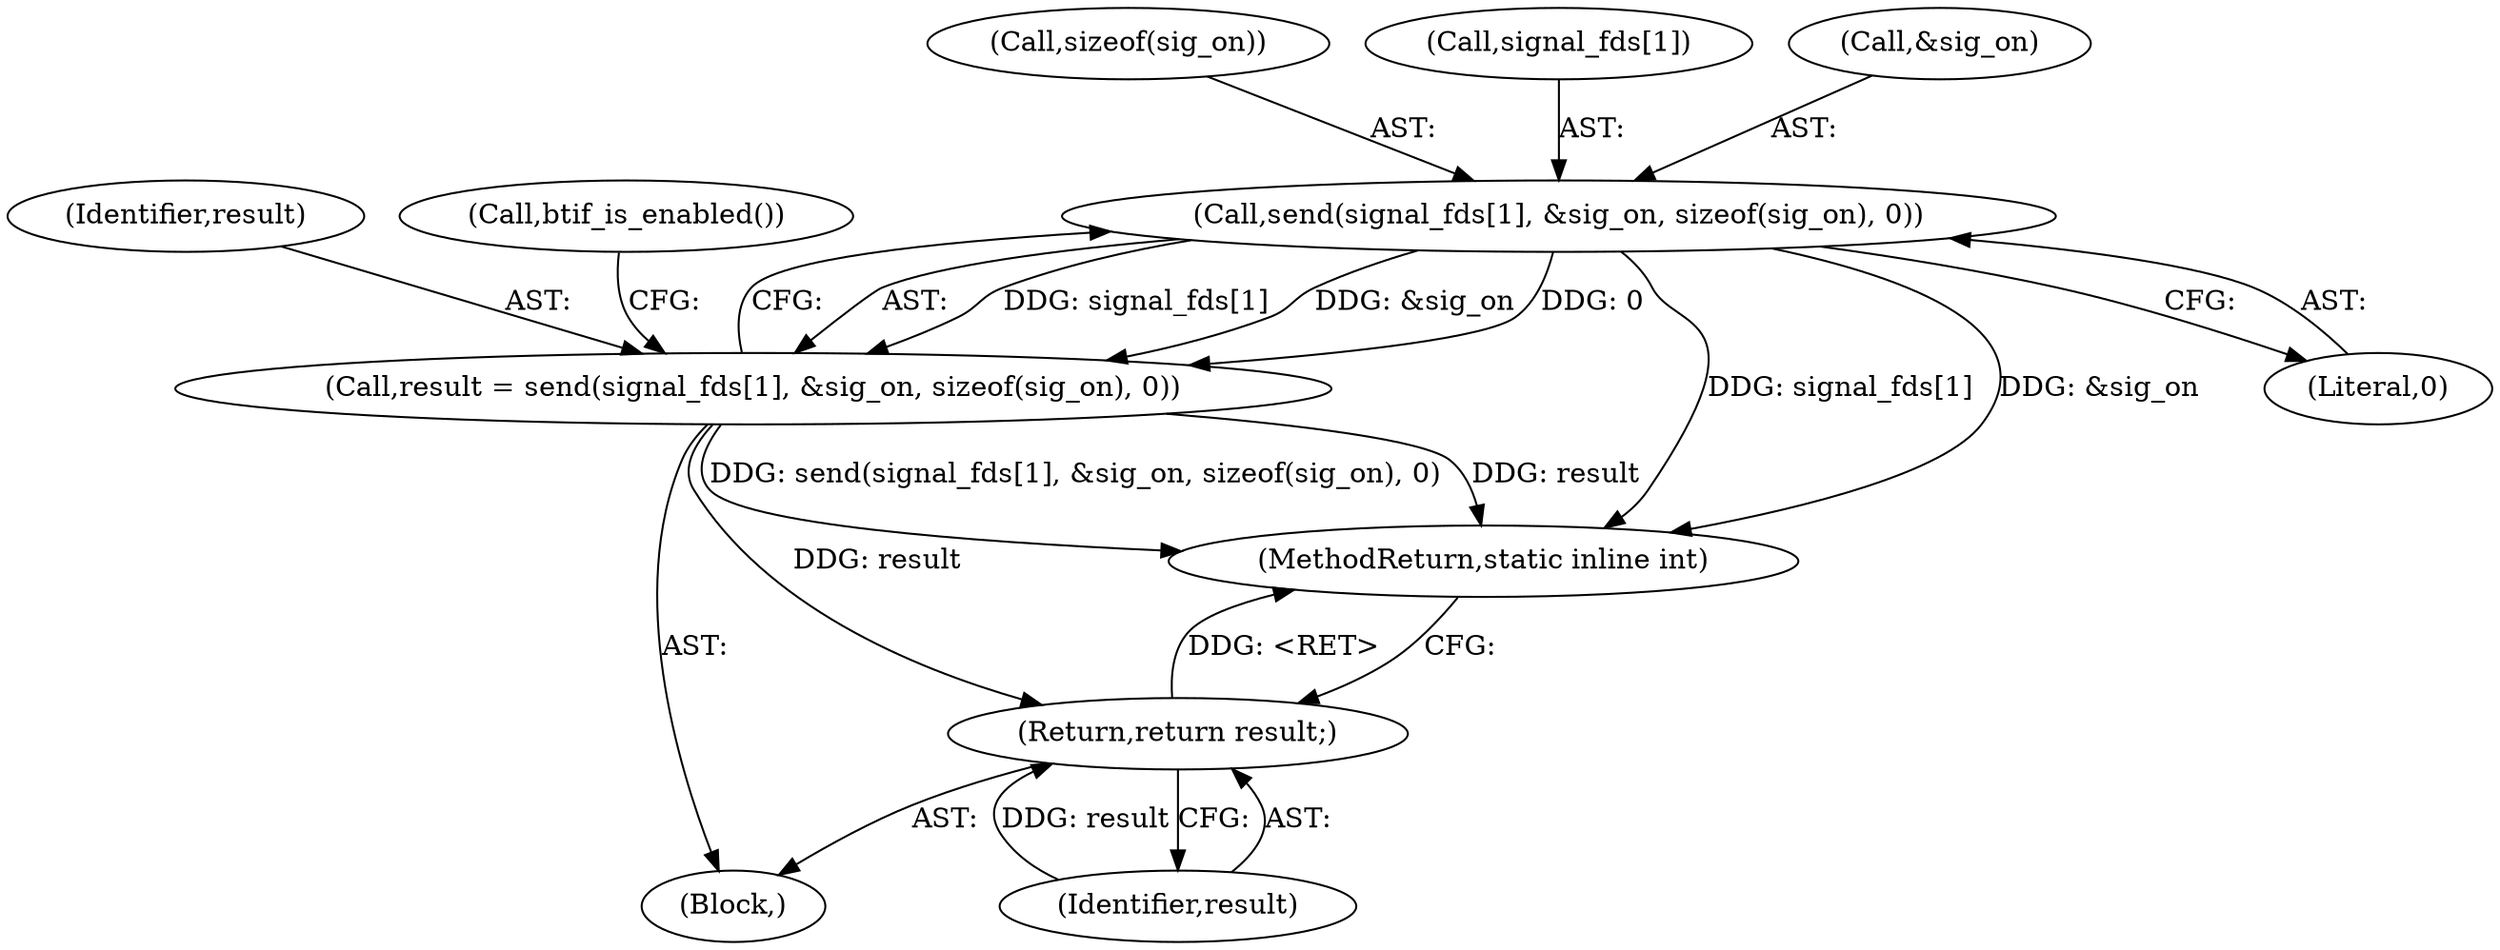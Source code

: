 digraph "1_Android_472271b153c5dc53c28beac55480a8d8434b2d5c_16@API" {
"1000116" [label="(Call,send(signal_fds[1], &sig_on, sizeof(sig_on), 0))"];
"1000114" [label="(Call,result = send(signal_fds[1], &sig_on, sizeof(sig_on), 0))"];
"1000143" [label="(Return,return result;)"];
"1000122" [label="(Call,sizeof(sig_on))"];
"1000115" [label="(Identifier,result)"];
"1000143" [label="(Return,return result;)"];
"1000144" [label="(Identifier,result)"];
"1000103" [label="(Block,)"];
"1000114" [label="(Call,result = send(signal_fds[1], &sig_on, sizeof(sig_on), 0))"];
"1000116" [label="(Call,send(signal_fds[1], &sig_on, sizeof(sig_on), 0))"];
"1000145" [label="(MethodReturn,static inline int)"];
"1000126" [label="(Call,btif_is_enabled())"];
"1000124" [label="(Literal,0)"];
"1000117" [label="(Call,signal_fds[1])"];
"1000120" [label="(Call,&sig_on)"];
"1000116" -> "1000114"  [label="AST: "];
"1000116" -> "1000124"  [label="CFG: "];
"1000117" -> "1000116"  [label="AST: "];
"1000120" -> "1000116"  [label="AST: "];
"1000122" -> "1000116"  [label="AST: "];
"1000124" -> "1000116"  [label="AST: "];
"1000114" -> "1000116"  [label="CFG: "];
"1000116" -> "1000145"  [label="DDG: signal_fds[1]"];
"1000116" -> "1000145"  [label="DDG: &sig_on"];
"1000116" -> "1000114"  [label="DDG: signal_fds[1]"];
"1000116" -> "1000114"  [label="DDG: &sig_on"];
"1000116" -> "1000114"  [label="DDG: 0"];
"1000114" -> "1000103"  [label="AST: "];
"1000115" -> "1000114"  [label="AST: "];
"1000126" -> "1000114"  [label="CFG: "];
"1000114" -> "1000145"  [label="DDG: result"];
"1000114" -> "1000145"  [label="DDG: send(signal_fds[1], &sig_on, sizeof(sig_on), 0)"];
"1000114" -> "1000143"  [label="DDG: result"];
"1000143" -> "1000103"  [label="AST: "];
"1000143" -> "1000144"  [label="CFG: "];
"1000144" -> "1000143"  [label="AST: "];
"1000145" -> "1000143"  [label="CFG: "];
"1000143" -> "1000145"  [label="DDG: <RET>"];
"1000144" -> "1000143"  [label="DDG: result"];
}
